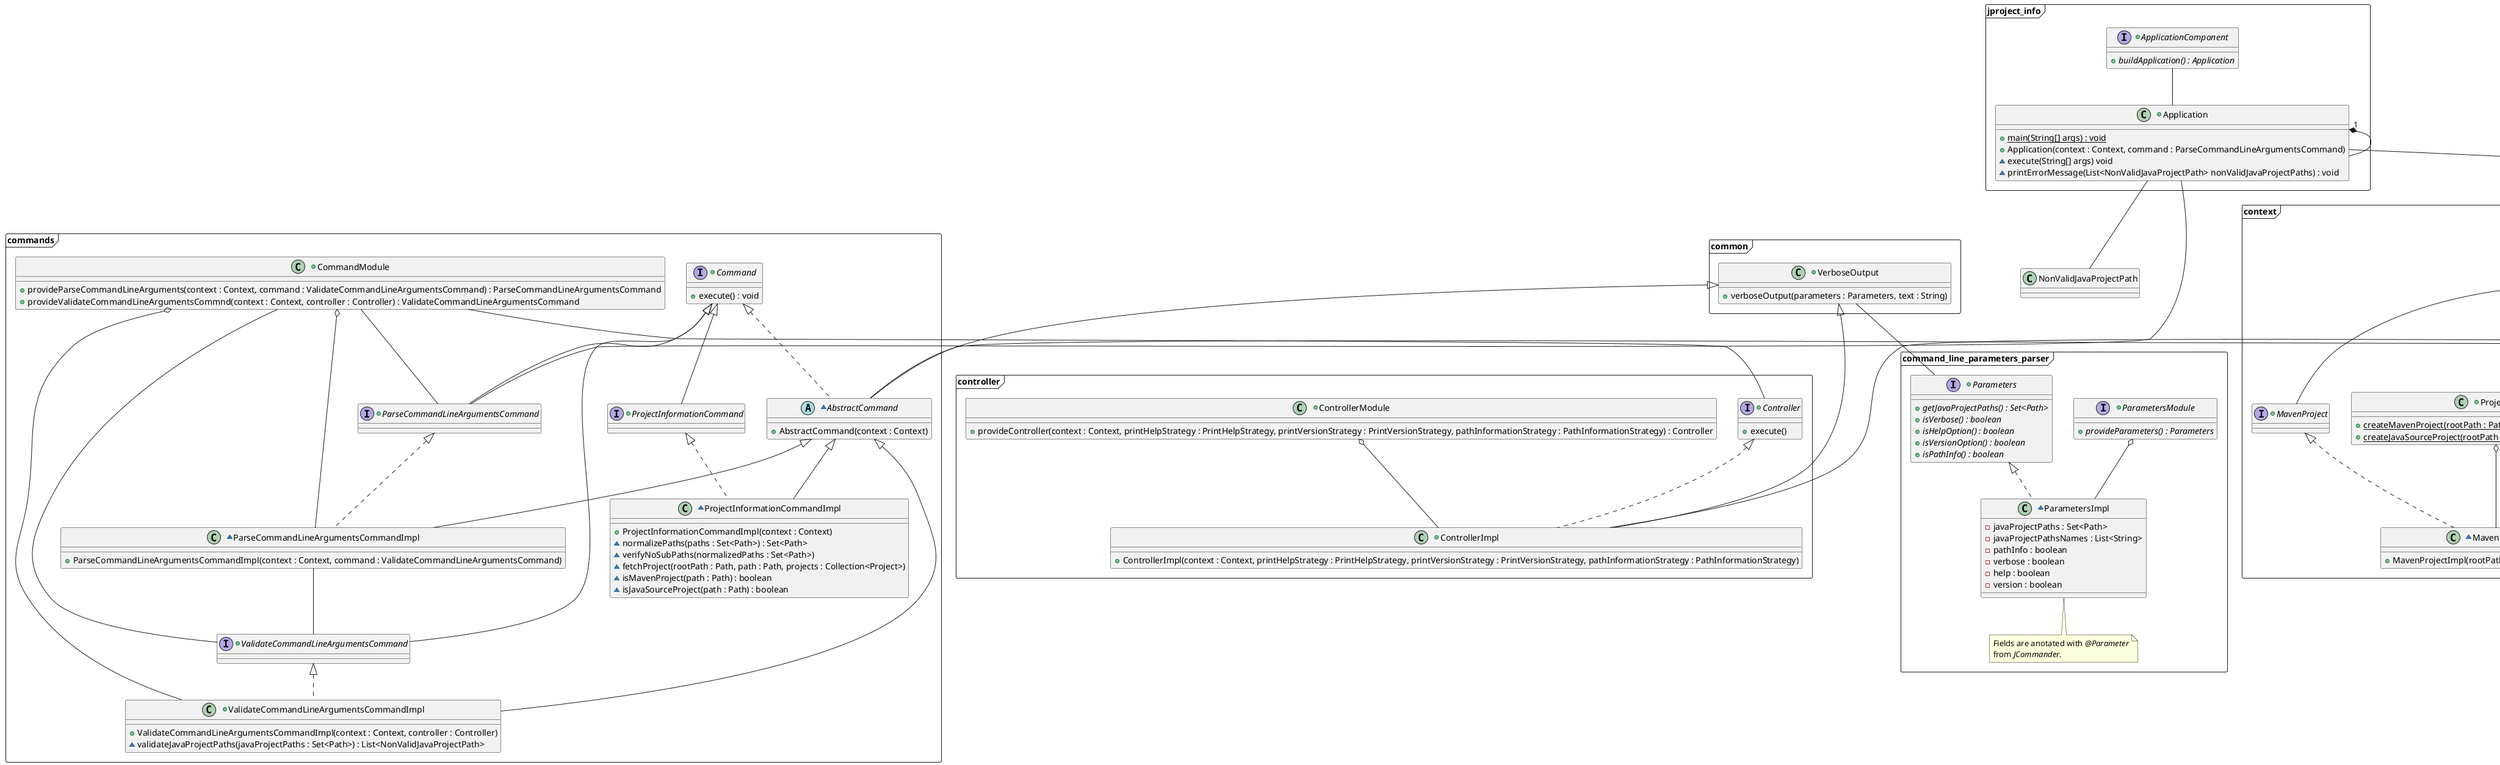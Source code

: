 @startuml
package jproject_info <<Frame>> {
  +class Application {
      +{static}main(String[] args) : void
      +Application(context : Context, command : ParseCommandLineArgumentsCommand)
      ~execute(String[] args) void
      ~printErrorMessage(List<NonValidJavaProjectPath> nonValidJavaProjectPaths) : void
  }

  Application "1" *-- Application

  +interface ApplicationComponent {
      +{abstract}buildApplication() : Application
  }

  ApplicationComponent -- Application
}



package command_line_parameters_parser <<Frame>> {
  +interface ParametersModule {
      +{abstract}provideParameters() : Parameters
  }

  +interface Parameters {
      +{abstract}getJavaProjectPaths() : Set<Path>
      +{abstract}isVerbose() : boolean
      +{abstract}isHelpOption() : boolean
      +{abstract}isVersionOption() : boolean
      +{abstract}isPathInfo() : boolean
  }

  ~class ParametersImpl {
      -javaProjectPaths : Set<Path>
      -javaProjectPathsNames : List<String>
      -pathInfo : boolean
      -verbose : boolean
      -help : boolean
      -version : boolean
  }

  note as ParametersImplNote
      Fields are anotated with <i>@Parameter</i>
      from <i>JCommander</i>.
  end note

  Parameters <|.. ParametersImpl

  ParametersImpl .. ParametersImplNote

  ParametersModule o-- ParametersImpl
}



package common <<Frame>> {
    +class VerboseOutput {
        +verboseOutput(parameters : Parameters, text : String)
    }

    VerboseOutput -- Parameters
}



package context <<Frame>> {
  +interface Context {
      +{abstract}getProjects() : Collection<Project>
      +{abstract}setCommandLineArguments(args : String[])
      +{abstract}getCommandLineArguments() : String[]
      +{abstract}getParameters() : Parameters
      +{abstract}setJCommander(jc : JCommander)
      +{abstract}getJCommander() : JCommander
      +{abstract}setProjects(projects : Collection<Project>)
  }

  ~class ContextImpl {
      +ContextImpl(parameters : Parameters)
  }

  +class ContextModule {
      +provideContext(parameters : Parameters) : Context
  }

  ContextModule "1" o-- ContextImpl

  Context <|.. ContextImpl



  +interface Project {
      +{abstract}getProjectPath() : Path
      +{abstract}getRootPath() : Path
  }

  ~abstract class AbstractProject {
      +AbstractProject(rootPath : Path, projectPath : Path)
  }

  Project <|.. AbstractProject



  +interface MavenProject {
  }

  ~class MavenProjectImpl {
      +MavenProjectImpl(rootPath : Path, projectPath : Path)
  }

  Project <|-- MavenProject
  AbstractProject <|-- MavenProjectImpl
  MavenProject <|.. MavenProjectImpl

  +interface JavaSourceProject {
  }



  ~class JavaSourceProjectImpl {
      +JavaSourceProjectImpl(rootPath : Path, projectPath : Path)
  }

  Project <|-- JavaSourceProject
  AbstractProject <|-- JavaSourceProjectImpl
  JavaSourceProject <|.. JavaSourceProjectImpl



  +class ProjectFactory {
      +{static}createMavenProject(rootPath : Path, projectPath : Path) : Project
      +{static}createJavaSourceProject(rootPath : Path, projectPath : Path) : Project
  }

  ProjectFactory o-- MavenProjectImpl
  ProjectFactory o-- JavaSourceProjectImpl
  Project -- ProjectFactory
}



package commands <<Frame>> {
  +interface Command {
      +execute() : void
  }

  ~abstract class AbstractCommand {
      +AbstractCommand(context : Context)
  }

  Context -- AbstractCommand
  Command <|.. AbstractCommand
  VerboseOutput <|-- AbstractCommand



  +interface ParseCommandLineArgumentsCommand {
  }

  ~class ParseCommandLineArgumentsCommandImpl {
      +ParseCommandLineArgumentsCommandImpl(context : Context, command : ValidateCommandLineArgumentsCommand)
  }

  Command <|-- ParseCommandLineArgumentsCommand
  ParseCommandLineArgumentsCommand <|.. ParseCommandLineArgumentsCommandImpl
  AbstractCommand <|-- ParseCommandLineArgumentsCommandImpl
  ParseCommandLineArgumentsCommandImpl -- ValidateCommandLineArgumentsCommand

  +interface ValidateCommandLineArgumentsCommand {
  }

  +class ValidateCommandLineArgumentsCommandImpl {
    +ValidateCommandLineArgumentsCommandImpl(context : Context, controller : Controller)
    ~validateJavaProjectPaths(javaProjectPaths : Set<Path>) : List<NonValidJavaProjectPath>
  }

  Command <|-- ValidateCommandLineArgumentsCommand
  ValidateCommandLineArgumentsCommand <|.. ValidateCommandLineArgumentsCommandImpl
  AbstractCommand <|-- ValidateCommandLineArgumentsCommandImpl


  +interface ProjectInformationCommand {
  }

  ~class ProjectInformationCommandImpl {
    +ProjectInformationCommandImpl(context : Context)
    ~normalizePaths(paths : Set<Path>) : Set<Path>
    ~verifyNoSubPaths(normalizedPaths : Set<Path>)
    ~fetchProject(rootPath : Path, path : Path, projects : Collection<Project>)
    ~isMavenProject(path : Path) : boolean
    ~isJavaSourceProject(path : Path) : boolean
  }

  Command <|-- ProjectInformationCommand
  ProjectInformationCommand <|.. ProjectInformationCommandImpl
  AbstractCommand <|-- ProjectInformationCommandImpl


  +class CommandModule {
      +provideParseCommandLineArguments(context : Context, command : ValidateCommandLineArgumentsCommand) : ParseCommandLineArgumentsCommand
      +provideValidateCommandLineArgumentsCommnd(context : Context, controller : Controller) : ValidateCommandLineArgumentsCommand
  }

  CommandModule o-- ParseCommandLineArgumentsCommandImpl
  CommandModule -- ParseCommandLineArgumentsCommand
  CommandModule o-- ValidateCommandLineArgumentsCommandImpl
  CommandModule -- ValidateCommandLineArgumentsCommand
}


package controller <<Frame>> {

    +interface Controller {
         +execute()
    }

    +class ControllerImpl {
        +ControllerImpl(context : Context, printHelpStrategy : PrintHelpStrategy, printVersionStrategy : PrintVersionStrategy, pathInformationStrategy : PathInformationStrategy)
    }

    Controller <|.. ControllerImpl
    VerboseOutput <|-- ControllerImpl
    Context -- ControllerImpl

    +class ControllerModule {
        +provideController(context : Context, printHelpStrategy : PrintHelpStrategy, printVersionStrategy : PrintVersionStrategy, pathInformationStrategy : PathInformationStrategy) : Controller
    }

    ControllerModule o-- ControllerImpl
    CommandModule -- Controller
}



package strategy <<Frame>> {
    +interface Strategy {
        +execute()
    }

    +class AbstractStrategy {
        +AbstractStrategy(context : Context)
    }

    Strategy <|.. AbstractStrategy
    Context -- AbstractStrategy

    +interface PrintHelpStrategy {
    }

    +class PrintHelpStrategyImpl {
    }

    PrintHelpStrategy <|.. PrintHelpStrategyImpl
    AbstractStrategy <|-- PrintHelpStrategyImpl

    +interface PrintVersionStrategy {
    }

    +class PrintVersionStrategyImpl {
    }

    PrintVersionStrategy <|.. PrintVersionStrategyImpl
    AbstractStrategy <|-- PrintVersionStrategyImpl

    +class VersionProvider {
    }

    PrintVersionStrategyImpl *-- VersionProvider

    +interface PathInformationStrategy {
    }

    +class PathInformationStrategyImpl {
    }

    PathInformationStrategy <|.. PathInformationStrategyImpl
    AbstractStrategy <|-- PathInformationStrategyImpl

    +class StrategyModule {
        +providePrintHelpStrategy(context : Context) : PrintHelpStrategy
        +providePrintVersionStrategy(context : Context) : PrintVersionStrategy
        +providePathInformationStrategy(context : Context, command : ProjectInformationCommand) : PathInformationStrategy
    }

    Context -- StrategyModule
    StrategyModule o-- PrintHelpStrategyImpl
    StrategyModule -- PrintHelpStrategy
    StrategyModule o-- PrintVersionStrategyImpl
    StrategyModule -- PrintVersionStrategy
    StrategyModule o-- PathInformationStrategyImpl
    StrategyModule -- PathInformationStrategy

}

Application -- NonValidJavaProjectPath
Application -- Context
Application -- ParseCommandLineArgumentsCommand

@enduml
